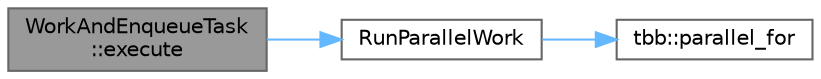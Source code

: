 digraph "WorkAndEnqueueTask::execute"
{
 // LATEX_PDF_SIZE
  bgcolor="transparent";
  edge [fontname=Helvetica,fontsize=10,labelfontname=Helvetica,labelfontsize=10];
  node [fontname=Helvetica,fontsize=10,shape=box,height=0.2,width=0.4];
  rankdir="LR";
  Node1 [id="Node000001",label="WorkAndEnqueueTask\l::execute",height=0.2,width=0.4,color="gray40", fillcolor="grey60", style="filled", fontcolor="black",tooltip=" "];
  Node1 -> Node2 [id="edge1_Node000001_Node000002",color="steelblue1",style="solid",tooltip=" "];
  Node2 [id="Node000002",label="RunParallelWork",height=0.2,width=0.4,color="grey40", fillcolor="white", style="filled",URL="$test__global__control_8cpp.html#a382bb84ca4600f1226f4aca4b156c3d6",tooltip=" "];
  Node2 -> Node3 [id="edge2_Node000002_Node000003",color="steelblue1",style="solid",tooltip=" "];
  Node3 [id="Node000003",label="tbb::parallel_for",height=0.2,width=0.4,color="grey40", fillcolor="white", style="filled",URL="$group__algorithms.html#gaa8444c29dc4d2e527a1036717d109aef",tooltip="Parallel iteration over range with default partitioner."];
}
